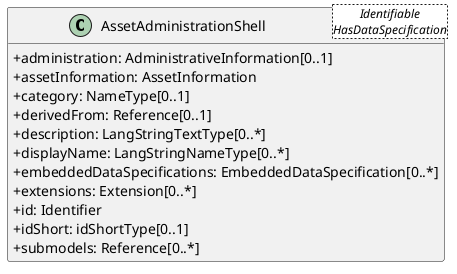 @startuml
skinparam classAttributeIconSize 0
hide methods

class AssetAdministrationShell<Identifiable\nHasDataSpecification> {
  +administration: AdministrativeInformation[0..1] 
  +assetInformation: AssetInformation 
  +category: NameType[0..1] 
  +derivedFrom: Reference[0..1] 
  +description: LangStringTextType[0..*] 
  +displayName: LangStringNameType[0..*] 
  +embeddedDataSpecifications: EmbeddedDataSpecification[0..*] 
  +extensions: Extension[0..*] 
  +id: Identifier 
  +idShort: idShortType[0..1] 
  +submodels: Reference[0..*] 
}
@enduml